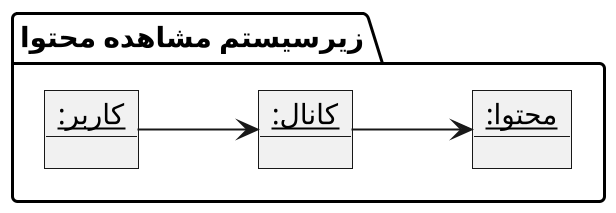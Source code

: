 @startuml see_content

scale 2
left to right direction
skinparam DefaultFontName B Nazanin


package "زیرسیستم مشاهده محتوا" {
    object "__کاربر:__" as user
    object "__کانال:__" as chanel
    object "__محتوا:__" as content

    user --> chanel
    chanel --> content
}

@enduml